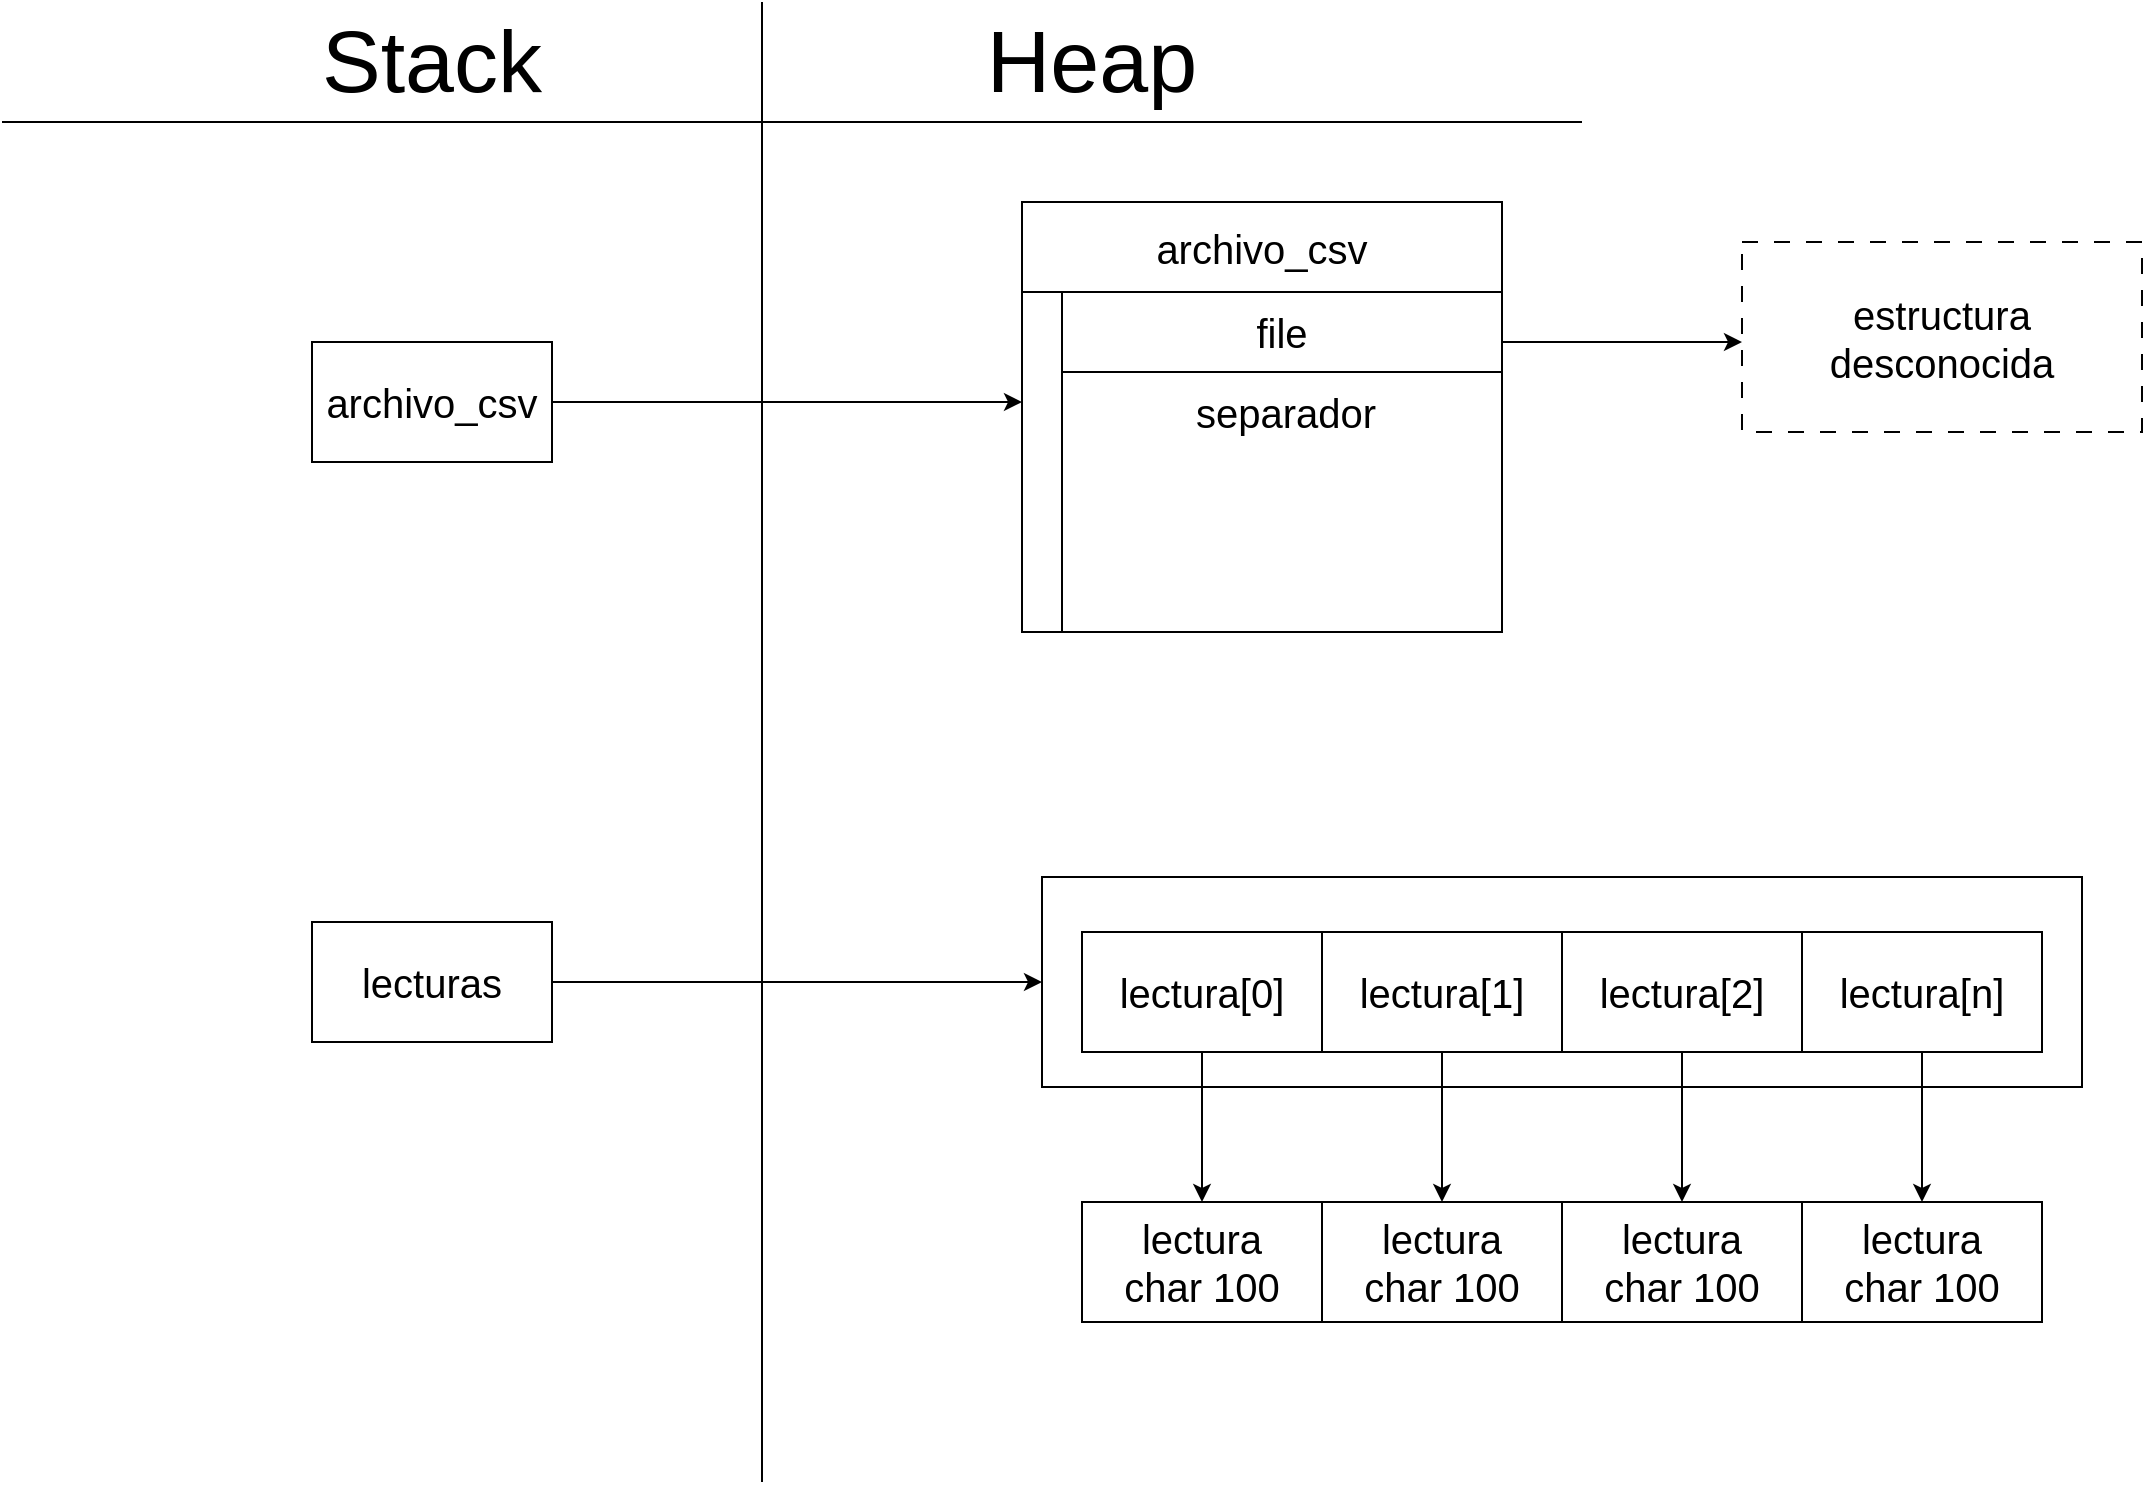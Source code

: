 <mxfile version="24.7.13">
  <diagram name="Page-1" id="iN05kooa10sVZzBnlWid">
    <mxGraphModel dx="1687" dy="927" grid="1" gridSize="10" guides="1" tooltips="1" connect="1" arrows="1" fold="1" page="1" pageScale="1" pageWidth="850" pageHeight="1100" math="0" shadow="0">
      <root>
        <mxCell id="0" />
        <mxCell id="1" parent="0" />
        <mxCell id="X77MRssSWepaog5Kvj4j-22" value="" style="rounded=0;whiteSpace=wrap;html=1;" vertex="1" parent="1">
          <mxGeometry x="540" y="457.5" width="520" height="105" as="geometry" />
        </mxCell>
        <mxCell id="X77MRssSWepaog5Kvj4j-1" value="" style="endArrow=none;html=1;rounded=0;" edge="1" parent="1">
          <mxGeometry width="50" height="50" relative="1" as="geometry">
            <mxPoint x="400" y="760" as="sourcePoint" />
            <mxPoint x="400" y="20" as="targetPoint" />
          </mxGeometry>
        </mxCell>
        <mxCell id="X77MRssSWepaog5Kvj4j-2" value="" style="endArrow=none;html=1;rounded=0;" edge="1" parent="1">
          <mxGeometry width="50" height="50" relative="1" as="geometry">
            <mxPoint x="20" y="80" as="sourcePoint" />
            <mxPoint x="810" y="80" as="targetPoint" />
          </mxGeometry>
        </mxCell>
        <mxCell id="X77MRssSWepaog5Kvj4j-3" value="&lt;font style=&quot;font-size: 44px;&quot;&gt;Stack&lt;/font&gt;" style="text;html=1;align=center;verticalAlign=middle;whiteSpace=wrap;rounded=0;" vertex="1" parent="1">
          <mxGeometry x="70" y="20" width="330" height="60" as="geometry" />
        </mxCell>
        <mxCell id="X77MRssSWepaog5Kvj4j-4" value="&lt;span style=&quot;font-size: 44px;&quot;&gt;Heap&lt;/span&gt;" style="text;html=1;align=center;verticalAlign=middle;whiteSpace=wrap;rounded=0;" vertex="1" parent="1">
          <mxGeometry x="400" y="20" width="330" height="60" as="geometry" />
        </mxCell>
        <mxCell id="X77MRssSWepaog5Kvj4j-6" style="edgeStyle=orthogonalEdgeStyle;rounded=0;orthogonalLoop=1;jettySize=auto;html=1;" edge="1" parent="1" source="X77MRssSWepaog5Kvj4j-5">
          <mxGeometry relative="1" as="geometry">
            <mxPoint x="530" y="220" as="targetPoint" />
          </mxGeometry>
        </mxCell>
        <mxCell id="X77MRssSWepaog5Kvj4j-5" value="&lt;font style=&quot;font-size: 20px;&quot;&gt;archivo_csv&lt;/font&gt;" style="rounded=0;whiteSpace=wrap;html=1;" vertex="1" parent="1">
          <mxGeometry x="175" y="190" width="120" height="60" as="geometry" />
        </mxCell>
        <mxCell id="X77MRssSWepaog5Kvj4j-7" value="" style="rounded=0;whiteSpace=wrap;html=1;" vertex="1" parent="1">
          <mxGeometry x="550" y="165" width="220" height="170" as="geometry" />
        </mxCell>
        <mxCell id="X77MRssSWepaog5Kvj4j-9" value="&lt;span style=&quot;font-size: 20px;&quot;&gt;separador&lt;/span&gt;" style="text;html=1;align=center;verticalAlign=middle;whiteSpace=wrap;rounded=0;" vertex="1" parent="1">
          <mxGeometry x="552.5" y="205" width="217.5" height="40" as="geometry" />
        </mxCell>
        <mxCell id="X77MRssSWepaog5Kvj4j-10" value="&lt;span style=&quot;font-size: 20px;&quot;&gt;file&lt;/span&gt;" style="text;html=1;align=center;verticalAlign=middle;whiteSpace=wrap;rounded=0;strokeColor=default;" vertex="1" parent="1">
          <mxGeometry x="550" y="165" width="220" height="40" as="geometry" />
        </mxCell>
        <mxCell id="X77MRssSWepaog5Kvj4j-11" value="" style="rounded=0;whiteSpace=wrap;html=1;" vertex="1" parent="1">
          <mxGeometry x="530" y="165" width="20" height="170" as="geometry" />
        </mxCell>
        <mxCell id="X77MRssSWepaog5Kvj4j-12" value="&lt;span style=&quot;font-size: 20px;&quot;&gt;archivo_csv&lt;/span&gt;" style="rounded=0;whiteSpace=wrap;html=1;" vertex="1" parent="1">
          <mxGeometry x="530" y="120" width="240" height="45" as="geometry" />
        </mxCell>
        <mxCell id="X77MRssSWepaog5Kvj4j-13" value="" style="endArrow=classic;html=1;rounded=0;" edge="1" parent="1">
          <mxGeometry width="50" height="50" relative="1" as="geometry">
            <mxPoint x="770" y="190" as="sourcePoint" />
            <mxPoint x="890" y="190" as="targetPoint" />
          </mxGeometry>
        </mxCell>
        <mxCell id="X77MRssSWepaog5Kvj4j-14" value="&lt;span style=&quot;font-size: 20px;&quot;&gt;estructura desconocida&lt;/span&gt;" style="rounded=0;whiteSpace=wrap;html=1;dashed=1;dashPattern=8 8;" vertex="1" parent="1">
          <mxGeometry x="890" y="140" width="200" height="95" as="geometry" />
        </mxCell>
        <mxCell id="X77MRssSWepaog5Kvj4j-17" style="edgeStyle=orthogonalEdgeStyle;rounded=0;orthogonalLoop=1;jettySize=auto;html=1;entryX=0;entryY=0.5;entryDx=0;entryDy=0;" edge="1" parent="1" source="X77MRssSWepaog5Kvj4j-16" target="X77MRssSWepaog5Kvj4j-22">
          <mxGeometry relative="1" as="geometry">
            <mxPoint x="520" y="510" as="targetPoint" />
          </mxGeometry>
        </mxCell>
        <mxCell id="X77MRssSWepaog5Kvj4j-16" value="&lt;span style=&quot;font-size: 20px;&quot;&gt;lecturas&lt;/span&gt;" style="rounded=0;whiteSpace=wrap;html=1;" vertex="1" parent="1">
          <mxGeometry x="175" y="480" width="120" height="60" as="geometry" />
        </mxCell>
        <mxCell id="X77MRssSWepaog5Kvj4j-18" value="&lt;span style=&quot;font-size: 20px;&quot;&gt;lectura[0]&lt;/span&gt;" style="rounded=0;whiteSpace=wrap;html=1;" vertex="1" parent="1">
          <mxGeometry x="560" y="485" width="120" height="60" as="geometry" />
        </mxCell>
        <mxCell id="X77MRssSWepaog5Kvj4j-23" value="" style="endArrow=classic;html=1;rounded=0;exitX=0.5;exitY=1;exitDx=0;exitDy=0;" edge="1" parent="1" source="X77MRssSWepaog5Kvj4j-18">
          <mxGeometry width="50" height="50" relative="1" as="geometry">
            <mxPoint x="490" y="650" as="sourcePoint" />
            <mxPoint x="620" y="620" as="targetPoint" />
          </mxGeometry>
        </mxCell>
        <mxCell id="X77MRssSWepaog5Kvj4j-25" value="&lt;span style=&quot;font-size: 20px;&quot;&gt;lectura&lt;/span&gt;&lt;div&gt;&lt;span style=&quot;font-size: 20px;&quot;&gt;char 100&lt;/span&gt;&lt;/div&gt;" style="rounded=0;whiteSpace=wrap;html=1;" vertex="1" parent="1">
          <mxGeometry x="560" y="620" width="120" height="60" as="geometry" />
        </mxCell>
        <mxCell id="X77MRssSWepaog5Kvj4j-32" style="edgeStyle=orthogonalEdgeStyle;rounded=0;orthogonalLoop=1;jettySize=auto;html=1;entryX=0.5;entryY=0;entryDx=0;entryDy=0;" edge="1" parent="1" source="X77MRssSWepaog5Kvj4j-26" target="X77MRssSWepaog5Kvj4j-27">
          <mxGeometry relative="1" as="geometry" />
        </mxCell>
        <mxCell id="X77MRssSWepaog5Kvj4j-26" value="&lt;span style=&quot;font-size: 20px;&quot;&gt;lectura[1]&lt;/span&gt;" style="rounded=0;whiteSpace=wrap;html=1;" vertex="1" parent="1">
          <mxGeometry x="680" y="485" width="120" height="60" as="geometry" />
        </mxCell>
        <mxCell id="X77MRssSWepaog5Kvj4j-27" value="&lt;span style=&quot;font-size: 20px;&quot;&gt;lectura&lt;/span&gt;&lt;div&gt;&lt;span style=&quot;font-size: 20px;&quot;&gt;char 100&lt;/span&gt;&lt;/div&gt;" style="rounded=0;whiteSpace=wrap;html=1;" vertex="1" parent="1">
          <mxGeometry x="680" y="620" width="120" height="60" as="geometry" />
        </mxCell>
        <mxCell id="X77MRssSWepaog5Kvj4j-33" style="edgeStyle=orthogonalEdgeStyle;rounded=0;orthogonalLoop=1;jettySize=auto;html=1;" edge="1" parent="1" source="X77MRssSWepaog5Kvj4j-28" target="X77MRssSWepaog5Kvj4j-29">
          <mxGeometry relative="1" as="geometry" />
        </mxCell>
        <mxCell id="X77MRssSWepaog5Kvj4j-28" value="&lt;span style=&quot;font-size: 20px;&quot;&gt;lectura[2]&lt;/span&gt;" style="rounded=0;whiteSpace=wrap;html=1;" vertex="1" parent="1">
          <mxGeometry x="800" y="485" width="120" height="60" as="geometry" />
        </mxCell>
        <mxCell id="X77MRssSWepaog5Kvj4j-29" value="&lt;span style=&quot;font-size: 20px;&quot;&gt;lectura&lt;/span&gt;&lt;div&gt;&lt;span style=&quot;font-size: 20px;&quot;&gt;char 100&lt;/span&gt;&lt;/div&gt;" style="rounded=0;whiteSpace=wrap;html=1;" vertex="1" parent="1">
          <mxGeometry x="800" y="620" width="120" height="60" as="geometry" />
        </mxCell>
        <mxCell id="X77MRssSWepaog5Kvj4j-34" style="edgeStyle=orthogonalEdgeStyle;rounded=0;orthogonalLoop=1;jettySize=auto;html=1;" edge="1" parent="1" source="X77MRssSWepaog5Kvj4j-30" target="X77MRssSWepaog5Kvj4j-31">
          <mxGeometry relative="1" as="geometry" />
        </mxCell>
        <mxCell id="X77MRssSWepaog5Kvj4j-30" value="&lt;span style=&quot;font-size: 20px;&quot;&gt;lectura[n]&lt;/span&gt;" style="rounded=0;whiteSpace=wrap;html=1;" vertex="1" parent="1">
          <mxGeometry x="920" y="485" width="120" height="60" as="geometry" />
        </mxCell>
        <mxCell id="X77MRssSWepaog5Kvj4j-31" value="&lt;span style=&quot;font-size: 20px;&quot;&gt;lectura&lt;/span&gt;&lt;div&gt;&lt;span style=&quot;font-size: 20px;&quot;&gt;char 100&lt;/span&gt;&lt;/div&gt;" style="rounded=0;whiteSpace=wrap;html=1;" vertex="1" parent="1">
          <mxGeometry x="920" y="620" width="120" height="60" as="geometry" />
        </mxCell>
      </root>
    </mxGraphModel>
  </diagram>
</mxfile>
